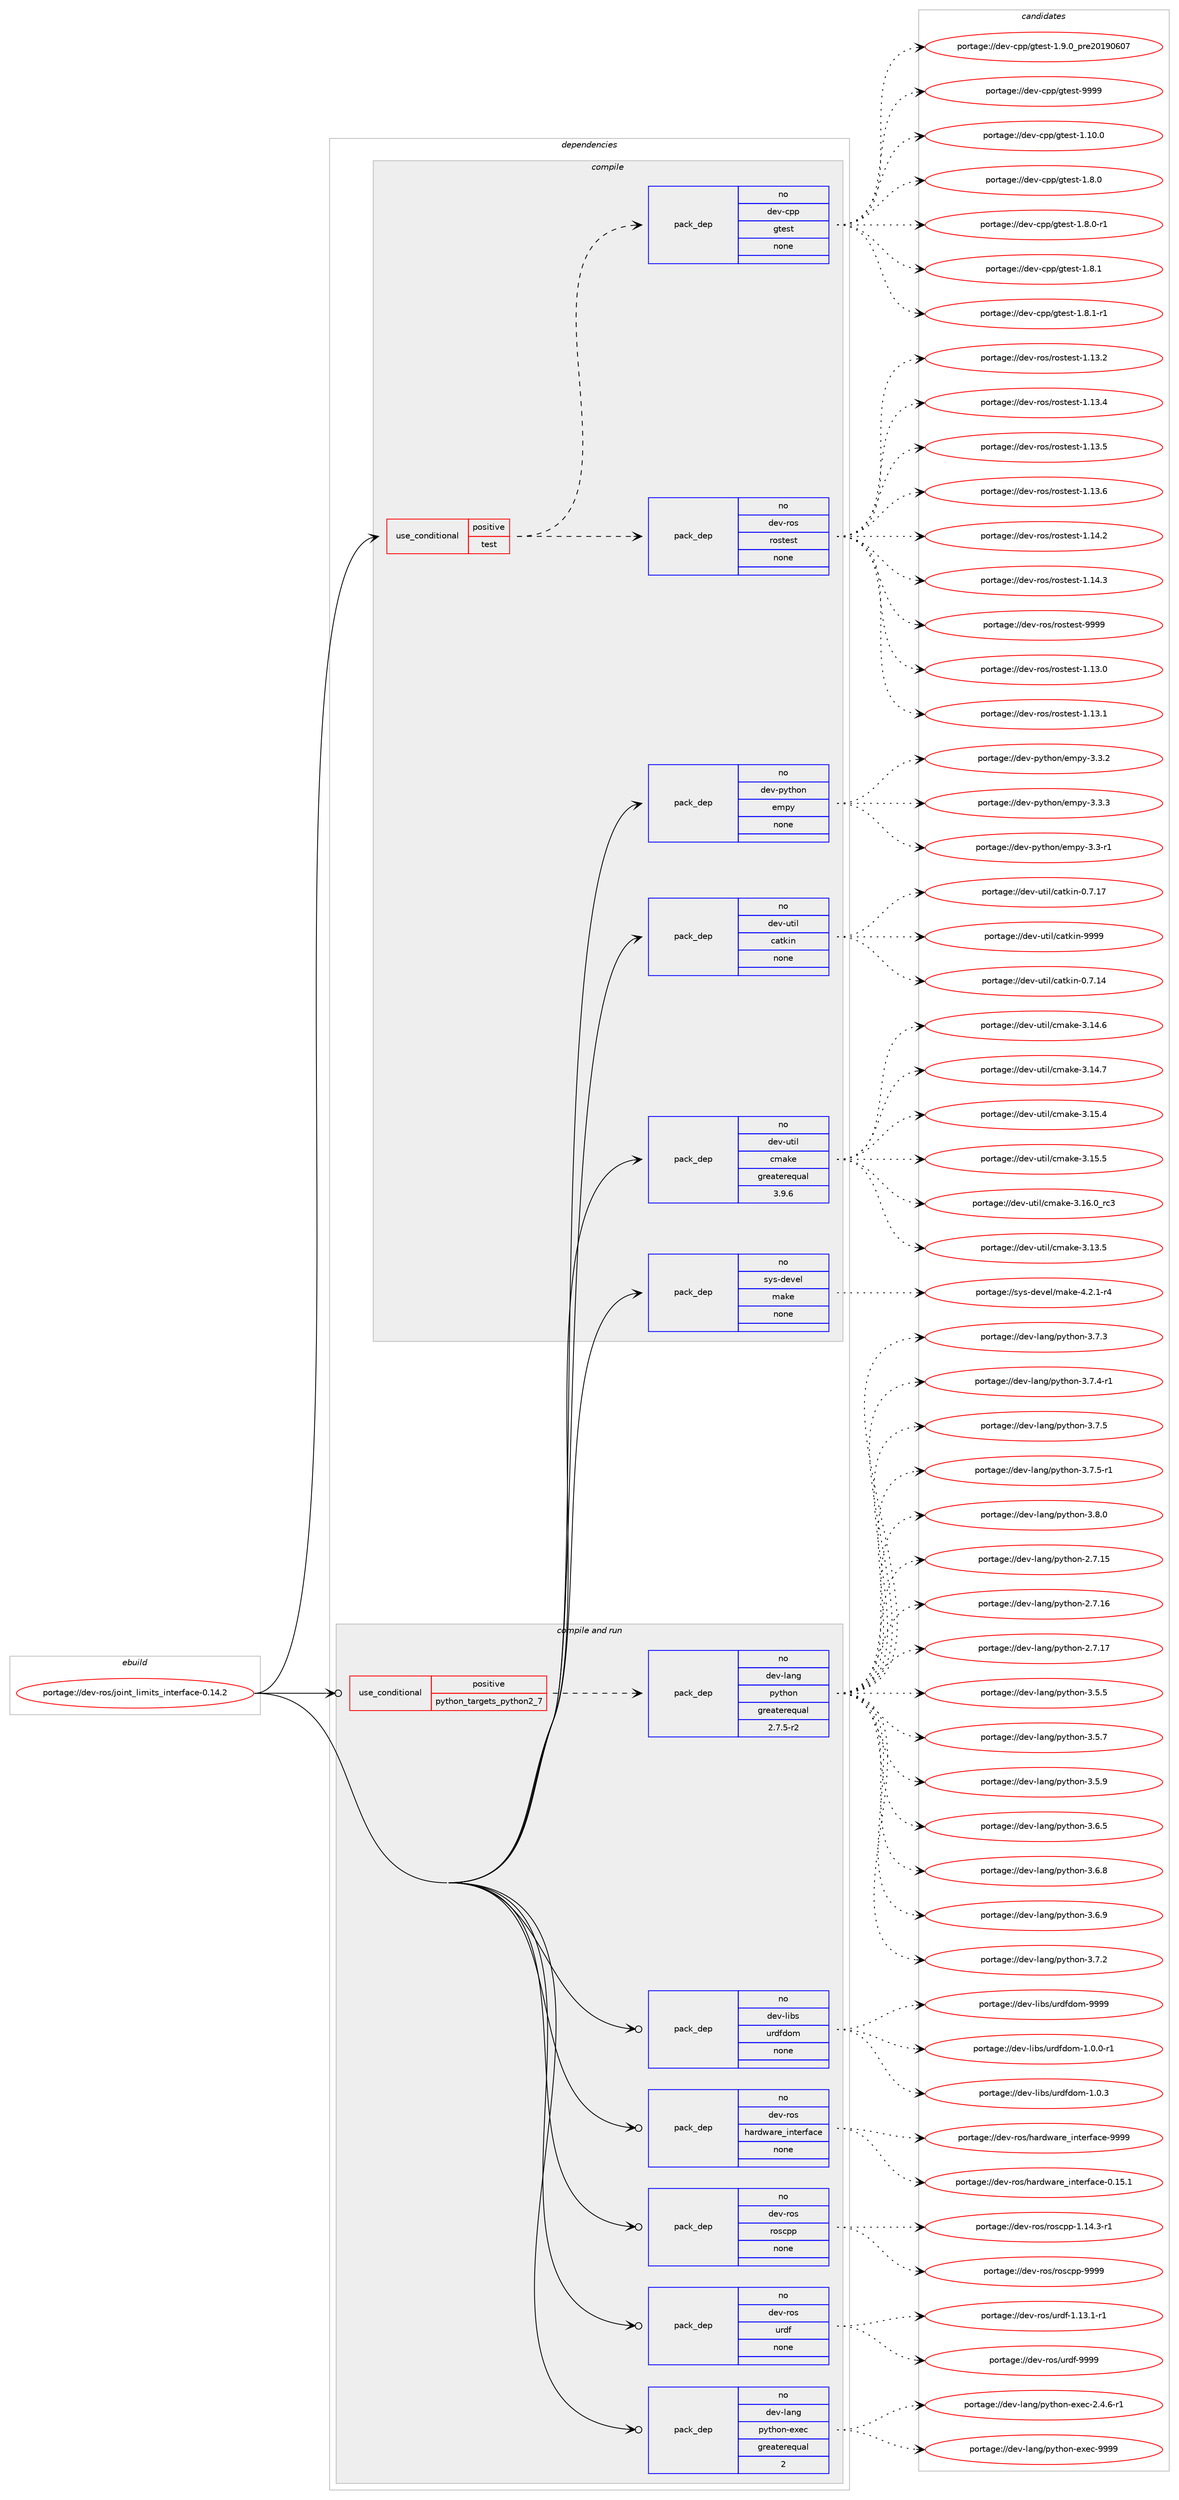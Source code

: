 digraph prolog {

# *************
# Graph options
# *************

newrank=true;
concentrate=true;
compound=true;
graph [rankdir=LR,fontname=Helvetica,fontsize=10,ranksep=1.5];#, ranksep=2.5, nodesep=0.2];
edge  [arrowhead=vee];
node  [fontname=Helvetica,fontsize=10];

# **********
# The ebuild
# **********

subgraph cluster_leftcol {
color=gray;
rank=same;
label=<<i>ebuild</i>>;
id [label="portage://dev-ros/joint_limits_interface-0.14.2", color=red, width=4, href="../dev-ros/joint_limits_interface-0.14.2.svg"];
}

# ****************
# The dependencies
# ****************

subgraph cluster_midcol {
color=gray;
label=<<i>dependencies</i>>;
subgraph cluster_compile {
fillcolor="#eeeeee";
style=filled;
label=<<i>compile</i>>;
subgraph cond42905 {
dependency189851 [label=<<TABLE BORDER="0" CELLBORDER="1" CELLSPACING="0" CELLPADDING="4"><TR><TD ROWSPAN="3" CELLPADDING="10">use_conditional</TD></TR><TR><TD>positive</TD></TR><TR><TD>test</TD></TR></TABLE>>, shape=none, color=red];
subgraph pack143518 {
dependency189852 [label=<<TABLE BORDER="0" CELLBORDER="1" CELLSPACING="0" CELLPADDING="4" WIDTH="220"><TR><TD ROWSPAN="6" CELLPADDING="30">pack_dep</TD></TR><TR><TD WIDTH="110">no</TD></TR><TR><TD>dev-ros</TD></TR><TR><TD>rostest</TD></TR><TR><TD>none</TD></TR><TR><TD></TD></TR></TABLE>>, shape=none, color=blue];
}
dependency189851:e -> dependency189852:w [weight=20,style="dashed",arrowhead="vee"];
subgraph pack143519 {
dependency189853 [label=<<TABLE BORDER="0" CELLBORDER="1" CELLSPACING="0" CELLPADDING="4" WIDTH="220"><TR><TD ROWSPAN="6" CELLPADDING="30">pack_dep</TD></TR><TR><TD WIDTH="110">no</TD></TR><TR><TD>dev-cpp</TD></TR><TR><TD>gtest</TD></TR><TR><TD>none</TD></TR><TR><TD></TD></TR></TABLE>>, shape=none, color=blue];
}
dependency189851:e -> dependency189853:w [weight=20,style="dashed",arrowhead="vee"];
}
id:e -> dependency189851:w [weight=20,style="solid",arrowhead="vee"];
subgraph pack143520 {
dependency189854 [label=<<TABLE BORDER="0" CELLBORDER="1" CELLSPACING="0" CELLPADDING="4" WIDTH="220"><TR><TD ROWSPAN="6" CELLPADDING="30">pack_dep</TD></TR><TR><TD WIDTH="110">no</TD></TR><TR><TD>dev-python</TD></TR><TR><TD>empy</TD></TR><TR><TD>none</TD></TR><TR><TD></TD></TR></TABLE>>, shape=none, color=blue];
}
id:e -> dependency189854:w [weight=20,style="solid",arrowhead="vee"];
subgraph pack143521 {
dependency189855 [label=<<TABLE BORDER="0" CELLBORDER="1" CELLSPACING="0" CELLPADDING="4" WIDTH="220"><TR><TD ROWSPAN="6" CELLPADDING="30">pack_dep</TD></TR><TR><TD WIDTH="110">no</TD></TR><TR><TD>dev-util</TD></TR><TR><TD>catkin</TD></TR><TR><TD>none</TD></TR><TR><TD></TD></TR></TABLE>>, shape=none, color=blue];
}
id:e -> dependency189855:w [weight=20,style="solid",arrowhead="vee"];
subgraph pack143522 {
dependency189856 [label=<<TABLE BORDER="0" CELLBORDER="1" CELLSPACING="0" CELLPADDING="4" WIDTH="220"><TR><TD ROWSPAN="6" CELLPADDING="30">pack_dep</TD></TR><TR><TD WIDTH="110">no</TD></TR><TR><TD>dev-util</TD></TR><TR><TD>cmake</TD></TR><TR><TD>greaterequal</TD></TR><TR><TD>3.9.6</TD></TR></TABLE>>, shape=none, color=blue];
}
id:e -> dependency189856:w [weight=20,style="solid",arrowhead="vee"];
subgraph pack143523 {
dependency189857 [label=<<TABLE BORDER="0" CELLBORDER="1" CELLSPACING="0" CELLPADDING="4" WIDTH="220"><TR><TD ROWSPAN="6" CELLPADDING="30">pack_dep</TD></TR><TR><TD WIDTH="110">no</TD></TR><TR><TD>sys-devel</TD></TR><TR><TD>make</TD></TR><TR><TD>none</TD></TR><TR><TD></TD></TR></TABLE>>, shape=none, color=blue];
}
id:e -> dependency189857:w [weight=20,style="solid",arrowhead="vee"];
}
subgraph cluster_compileandrun {
fillcolor="#eeeeee";
style=filled;
label=<<i>compile and run</i>>;
subgraph cond42906 {
dependency189858 [label=<<TABLE BORDER="0" CELLBORDER="1" CELLSPACING="0" CELLPADDING="4"><TR><TD ROWSPAN="3" CELLPADDING="10">use_conditional</TD></TR><TR><TD>positive</TD></TR><TR><TD>python_targets_python2_7</TD></TR></TABLE>>, shape=none, color=red];
subgraph pack143524 {
dependency189859 [label=<<TABLE BORDER="0" CELLBORDER="1" CELLSPACING="0" CELLPADDING="4" WIDTH="220"><TR><TD ROWSPAN="6" CELLPADDING="30">pack_dep</TD></TR><TR><TD WIDTH="110">no</TD></TR><TR><TD>dev-lang</TD></TR><TR><TD>python</TD></TR><TR><TD>greaterequal</TD></TR><TR><TD>2.7.5-r2</TD></TR></TABLE>>, shape=none, color=blue];
}
dependency189858:e -> dependency189859:w [weight=20,style="dashed",arrowhead="vee"];
}
id:e -> dependency189858:w [weight=20,style="solid",arrowhead="odotvee"];
subgraph pack143525 {
dependency189860 [label=<<TABLE BORDER="0" CELLBORDER="1" CELLSPACING="0" CELLPADDING="4" WIDTH="220"><TR><TD ROWSPAN="6" CELLPADDING="30">pack_dep</TD></TR><TR><TD WIDTH="110">no</TD></TR><TR><TD>dev-lang</TD></TR><TR><TD>python-exec</TD></TR><TR><TD>greaterequal</TD></TR><TR><TD>2</TD></TR></TABLE>>, shape=none, color=blue];
}
id:e -> dependency189860:w [weight=20,style="solid",arrowhead="odotvee"];
subgraph pack143526 {
dependency189861 [label=<<TABLE BORDER="0" CELLBORDER="1" CELLSPACING="0" CELLPADDING="4" WIDTH="220"><TR><TD ROWSPAN="6" CELLPADDING="30">pack_dep</TD></TR><TR><TD WIDTH="110">no</TD></TR><TR><TD>dev-libs</TD></TR><TR><TD>urdfdom</TD></TR><TR><TD>none</TD></TR><TR><TD></TD></TR></TABLE>>, shape=none, color=blue];
}
id:e -> dependency189861:w [weight=20,style="solid",arrowhead="odotvee"];
subgraph pack143527 {
dependency189862 [label=<<TABLE BORDER="0" CELLBORDER="1" CELLSPACING="0" CELLPADDING="4" WIDTH="220"><TR><TD ROWSPAN="6" CELLPADDING="30">pack_dep</TD></TR><TR><TD WIDTH="110">no</TD></TR><TR><TD>dev-ros</TD></TR><TR><TD>hardware_interface</TD></TR><TR><TD>none</TD></TR><TR><TD></TD></TR></TABLE>>, shape=none, color=blue];
}
id:e -> dependency189862:w [weight=20,style="solid",arrowhead="odotvee"];
subgraph pack143528 {
dependency189863 [label=<<TABLE BORDER="0" CELLBORDER="1" CELLSPACING="0" CELLPADDING="4" WIDTH="220"><TR><TD ROWSPAN="6" CELLPADDING="30">pack_dep</TD></TR><TR><TD WIDTH="110">no</TD></TR><TR><TD>dev-ros</TD></TR><TR><TD>roscpp</TD></TR><TR><TD>none</TD></TR><TR><TD></TD></TR></TABLE>>, shape=none, color=blue];
}
id:e -> dependency189863:w [weight=20,style="solid",arrowhead="odotvee"];
subgraph pack143529 {
dependency189864 [label=<<TABLE BORDER="0" CELLBORDER="1" CELLSPACING="0" CELLPADDING="4" WIDTH="220"><TR><TD ROWSPAN="6" CELLPADDING="30">pack_dep</TD></TR><TR><TD WIDTH="110">no</TD></TR><TR><TD>dev-ros</TD></TR><TR><TD>urdf</TD></TR><TR><TD>none</TD></TR><TR><TD></TD></TR></TABLE>>, shape=none, color=blue];
}
id:e -> dependency189864:w [weight=20,style="solid",arrowhead="odotvee"];
}
subgraph cluster_run {
fillcolor="#eeeeee";
style=filled;
label=<<i>run</i>>;
}
}

# **************
# The candidates
# **************

subgraph cluster_choices {
rank=same;
color=gray;
label=<<i>candidates</i>>;

subgraph choice143518 {
color=black;
nodesep=1;
choiceportage100101118451141111154711411111511610111511645494649514648 [label="portage://dev-ros/rostest-1.13.0", color=red, width=4,href="../dev-ros/rostest-1.13.0.svg"];
choiceportage100101118451141111154711411111511610111511645494649514649 [label="portage://dev-ros/rostest-1.13.1", color=red, width=4,href="../dev-ros/rostest-1.13.1.svg"];
choiceportage100101118451141111154711411111511610111511645494649514650 [label="portage://dev-ros/rostest-1.13.2", color=red, width=4,href="../dev-ros/rostest-1.13.2.svg"];
choiceportage100101118451141111154711411111511610111511645494649514652 [label="portage://dev-ros/rostest-1.13.4", color=red, width=4,href="../dev-ros/rostest-1.13.4.svg"];
choiceportage100101118451141111154711411111511610111511645494649514653 [label="portage://dev-ros/rostest-1.13.5", color=red, width=4,href="../dev-ros/rostest-1.13.5.svg"];
choiceportage100101118451141111154711411111511610111511645494649514654 [label="portage://dev-ros/rostest-1.13.6", color=red, width=4,href="../dev-ros/rostest-1.13.6.svg"];
choiceportage100101118451141111154711411111511610111511645494649524650 [label="portage://dev-ros/rostest-1.14.2", color=red, width=4,href="../dev-ros/rostest-1.14.2.svg"];
choiceportage100101118451141111154711411111511610111511645494649524651 [label="portage://dev-ros/rostest-1.14.3", color=red, width=4,href="../dev-ros/rostest-1.14.3.svg"];
choiceportage10010111845114111115471141111151161011151164557575757 [label="portage://dev-ros/rostest-9999", color=red, width=4,href="../dev-ros/rostest-9999.svg"];
dependency189852:e -> choiceportage100101118451141111154711411111511610111511645494649514648:w [style=dotted,weight="100"];
dependency189852:e -> choiceportage100101118451141111154711411111511610111511645494649514649:w [style=dotted,weight="100"];
dependency189852:e -> choiceportage100101118451141111154711411111511610111511645494649514650:w [style=dotted,weight="100"];
dependency189852:e -> choiceportage100101118451141111154711411111511610111511645494649514652:w [style=dotted,weight="100"];
dependency189852:e -> choiceportage100101118451141111154711411111511610111511645494649514653:w [style=dotted,weight="100"];
dependency189852:e -> choiceportage100101118451141111154711411111511610111511645494649514654:w [style=dotted,weight="100"];
dependency189852:e -> choiceportage100101118451141111154711411111511610111511645494649524650:w [style=dotted,weight="100"];
dependency189852:e -> choiceportage100101118451141111154711411111511610111511645494649524651:w [style=dotted,weight="100"];
dependency189852:e -> choiceportage10010111845114111115471141111151161011151164557575757:w [style=dotted,weight="100"];
}
subgraph choice143519 {
color=black;
nodesep=1;
choiceportage10010111845991121124710311610111511645494649484648 [label="portage://dev-cpp/gtest-1.10.0", color=red, width=4,href="../dev-cpp/gtest-1.10.0.svg"];
choiceportage100101118459911211247103116101115116454946564648 [label="portage://dev-cpp/gtest-1.8.0", color=red, width=4,href="../dev-cpp/gtest-1.8.0.svg"];
choiceportage1001011184599112112471031161011151164549465646484511449 [label="portage://dev-cpp/gtest-1.8.0-r1", color=red, width=4,href="../dev-cpp/gtest-1.8.0-r1.svg"];
choiceportage100101118459911211247103116101115116454946564649 [label="portage://dev-cpp/gtest-1.8.1", color=red, width=4,href="../dev-cpp/gtest-1.8.1.svg"];
choiceportage1001011184599112112471031161011151164549465646494511449 [label="portage://dev-cpp/gtest-1.8.1-r1", color=red, width=4,href="../dev-cpp/gtest-1.8.1-r1.svg"];
choiceportage100101118459911211247103116101115116454946574648951121141015048495748544855 [label="portage://dev-cpp/gtest-1.9.0_pre20190607", color=red, width=4,href="../dev-cpp/gtest-1.9.0_pre20190607.svg"];
choiceportage1001011184599112112471031161011151164557575757 [label="portage://dev-cpp/gtest-9999", color=red, width=4,href="../dev-cpp/gtest-9999.svg"];
dependency189853:e -> choiceportage10010111845991121124710311610111511645494649484648:w [style=dotted,weight="100"];
dependency189853:e -> choiceportage100101118459911211247103116101115116454946564648:w [style=dotted,weight="100"];
dependency189853:e -> choiceportage1001011184599112112471031161011151164549465646484511449:w [style=dotted,weight="100"];
dependency189853:e -> choiceportage100101118459911211247103116101115116454946564649:w [style=dotted,weight="100"];
dependency189853:e -> choiceportage1001011184599112112471031161011151164549465646494511449:w [style=dotted,weight="100"];
dependency189853:e -> choiceportage100101118459911211247103116101115116454946574648951121141015048495748544855:w [style=dotted,weight="100"];
dependency189853:e -> choiceportage1001011184599112112471031161011151164557575757:w [style=dotted,weight="100"];
}
subgraph choice143520 {
color=black;
nodesep=1;
choiceportage1001011184511212111610411111047101109112121455146514511449 [label="portage://dev-python/empy-3.3-r1", color=red, width=4,href="../dev-python/empy-3.3-r1.svg"];
choiceportage1001011184511212111610411111047101109112121455146514650 [label="portage://dev-python/empy-3.3.2", color=red, width=4,href="../dev-python/empy-3.3.2.svg"];
choiceportage1001011184511212111610411111047101109112121455146514651 [label="portage://dev-python/empy-3.3.3", color=red, width=4,href="../dev-python/empy-3.3.3.svg"];
dependency189854:e -> choiceportage1001011184511212111610411111047101109112121455146514511449:w [style=dotted,weight="100"];
dependency189854:e -> choiceportage1001011184511212111610411111047101109112121455146514650:w [style=dotted,weight="100"];
dependency189854:e -> choiceportage1001011184511212111610411111047101109112121455146514651:w [style=dotted,weight="100"];
}
subgraph choice143521 {
color=black;
nodesep=1;
choiceportage1001011184511711610510847999711610710511045484655464952 [label="portage://dev-util/catkin-0.7.14", color=red, width=4,href="../dev-util/catkin-0.7.14.svg"];
choiceportage1001011184511711610510847999711610710511045484655464955 [label="portage://dev-util/catkin-0.7.17", color=red, width=4,href="../dev-util/catkin-0.7.17.svg"];
choiceportage100101118451171161051084799971161071051104557575757 [label="portage://dev-util/catkin-9999", color=red, width=4,href="../dev-util/catkin-9999.svg"];
dependency189855:e -> choiceportage1001011184511711610510847999711610710511045484655464952:w [style=dotted,weight="100"];
dependency189855:e -> choiceportage1001011184511711610510847999711610710511045484655464955:w [style=dotted,weight="100"];
dependency189855:e -> choiceportage100101118451171161051084799971161071051104557575757:w [style=dotted,weight="100"];
}
subgraph choice143522 {
color=black;
nodesep=1;
choiceportage1001011184511711610510847991099710710145514649514653 [label="portage://dev-util/cmake-3.13.5", color=red, width=4,href="../dev-util/cmake-3.13.5.svg"];
choiceportage1001011184511711610510847991099710710145514649524654 [label="portage://dev-util/cmake-3.14.6", color=red, width=4,href="../dev-util/cmake-3.14.6.svg"];
choiceportage1001011184511711610510847991099710710145514649524655 [label="portage://dev-util/cmake-3.14.7", color=red, width=4,href="../dev-util/cmake-3.14.7.svg"];
choiceportage1001011184511711610510847991099710710145514649534652 [label="portage://dev-util/cmake-3.15.4", color=red, width=4,href="../dev-util/cmake-3.15.4.svg"];
choiceportage1001011184511711610510847991099710710145514649534653 [label="portage://dev-util/cmake-3.15.5", color=red, width=4,href="../dev-util/cmake-3.15.5.svg"];
choiceportage1001011184511711610510847991099710710145514649544648951149951 [label="portage://dev-util/cmake-3.16.0_rc3", color=red, width=4,href="../dev-util/cmake-3.16.0_rc3.svg"];
dependency189856:e -> choiceportage1001011184511711610510847991099710710145514649514653:w [style=dotted,weight="100"];
dependency189856:e -> choiceportage1001011184511711610510847991099710710145514649524654:w [style=dotted,weight="100"];
dependency189856:e -> choiceportage1001011184511711610510847991099710710145514649524655:w [style=dotted,weight="100"];
dependency189856:e -> choiceportage1001011184511711610510847991099710710145514649534652:w [style=dotted,weight="100"];
dependency189856:e -> choiceportage1001011184511711610510847991099710710145514649534653:w [style=dotted,weight="100"];
dependency189856:e -> choiceportage1001011184511711610510847991099710710145514649544648951149951:w [style=dotted,weight="100"];
}
subgraph choice143523 {
color=black;
nodesep=1;
choiceportage1151211154510010111810110847109971071014552465046494511452 [label="portage://sys-devel/make-4.2.1-r4", color=red, width=4,href="../sys-devel/make-4.2.1-r4.svg"];
dependency189857:e -> choiceportage1151211154510010111810110847109971071014552465046494511452:w [style=dotted,weight="100"];
}
subgraph choice143524 {
color=black;
nodesep=1;
choiceportage10010111845108971101034711212111610411111045504655464953 [label="portage://dev-lang/python-2.7.15", color=red, width=4,href="../dev-lang/python-2.7.15.svg"];
choiceportage10010111845108971101034711212111610411111045504655464954 [label="portage://dev-lang/python-2.7.16", color=red, width=4,href="../dev-lang/python-2.7.16.svg"];
choiceportage10010111845108971101034711212111610411111045504655464955 [label="portage://dev-lang/python-2.7.17", color=red, width=4,href="../dev-lang/python-2.7.17.svg"];
choiceportage100101118451089711010347112121116104111110455146534653 [label="portage://dev-lang/python-3.5.5", color=red, width=4,href="../dev-lang/python-3.5.5.svg"];
choiceportage100101118451089711010347112121116104111110455146534655 [label="portage://dev-lang/python-3.5.7", color=red, width=4,href="../dev-lang/python-3.5.7.svg"];
choiceportage100101118451089711010347112121116104111110455146534657 [label="portage://dev-lang/python-3.5.9", color=red, width=4,href="../dev-lang/python-3.5.9.svg"];
choiceportage100101118451089711010347112121116104111110455146544653 [label="portage://dev-lang/python-3.6.5", color=red, width=4,href="../dev-lang/python-3.6.5.svg"];
choiceportage100101118451089711010347112121116104111110455146544656 [label="portage://dev-lang/python-3.6.8", color=red, width=4,href="../dev-lang/python-3.6.8.svg"];
choiceportage100101118451089711010347112121116104111110455146544657 [label="portage://dev-lang/python-3.6.9", color=red, width=4,href="../dev-lang/python-3.6.9.svg"];
choiceportage100101118451089711010347112121116104111110455146554650 [label="portage://dev-lang/python-3.7.2", color=red, width=4,href="../dev-lang/python-3.7.2.svg"];
choiceportage100101118451089711010347112121116104111110455146554651 [label="portage://dev-lang/python-3.7.3", color=red, width=4,href="../dev-lang/python-3.7.3.svg"];
choiceportage1001011184510897110103471121211161041111104551465546524511449 [label="portage://dev-lang/python-3.7.4-r1", color=red, width=4,href="../dev-lang/python-3.7.4-r1.svg"];
choiceportage100101118451089711010347112121116104111110455146554653 [label="portage://dev-lang/python-3.7.5", color=red, width=4,href="../dev-lang/python-3.7.5.svg"];
choiceportage1001011184510897110103471121211161041111104551465546534511449 [label="portage://dev-lang/python-3.7.5-r1", color=red, width=4,href="../dev-lang/python-3.7.5-r1.svg"];
choiceportage100101118451089711010347112121116104111110455146564648 [label="portage://dev-lang/python-3.8.0", color=red, width=4,href="../dev-lang/python-3.8.0.svg"];
dependency189859:e -> choiceportage10010111845108971101034711212111610411111045504655464953:w [style=dotted,weight="100"];
dependency189859:e -> choiceportage10010111845108971101034711212111610411111045504655464954:w [style=dotted,weight="100"];
dependency189859:e -> choiceportage10010111845108971101034711212111610411111045504655464955:w [style=dotted,weight="100"];
dependency189859:e -> choiceportage100101118451089711010347112121116104111110455146534653:w [style=dotted,weight="100"];
dependency189859:e -> choiceportage100101118451089711010347112121116104111110455146534655:w [style=dotted,weight="100"];
dependency189859:e -> choiceportage100101118451089711010347112121116104111110455146534657:w [style=dotted,weight="100"];
dependency189859:e -> choiceportage100101118451089711010347112121116104111110455146544653:w [style=dotted,weight="100"];
dependency189859:e -> choiceportage100101118451089711010347112121116104111110455146544656:w [style=dotted,weight="100"];
dependency189859:e -> choiceportage100101118451089711010347112121116104111110455146544657:w [style=dotted,weight="100"];
dependency189859:e -> choiceportage100101118451089711010347112121116104111110455146554650:w [style=dotted,weight="100"];
dependency189859:e -> choiceportage100101118451089711010347112121116104111110455146554651:w [style=dotted,weight="100"];
dependency189859:e -> choiceportage1001011184510897110103471121211161041111104551465546524511449:w [style=dotted,weight="100"];
dependency189859:e -> choiceportage100101118451089711010347112121116104111110455146554653:w [style=dotted,weight="100"];
dependency189859:e -> choiceportage1001011184510897110103471121211161041111104551465546534511449:w [style=dotted,weight="100"];
dependency189859:e -> choiceportage100101118451089711010347112121116104111110455146564648:w [style=dotted,weight="100"];
}
subgraph choice143525 {
color=black;
nodesep=1;
choiceportage10010111845108971101034711212111610411111045101120101994550465246544511449 [label="portage://dev-lang/python-exec-2.4.6-r1", color=red, width=4,href="../dev-lang/python-exec-2.4.6-r1.svg"];
choiceportage10010111845108971101034711212111610411111045101120101994557575757 [label="portage://dev-lang/python-exec-9999", color=red, width=4,href="../dev-lang/python-exec-9999.svg"];
dependency189860:e -> choiceportage10010111845108971101034711212111610411111045101120101994550465246544511449:w [style=dotted,weight="100"];
dependency189860:e -> choiceportage10010111845108971101034711212111610411111045101120101994557575757:w [style=dotted,weight="100"];
}
subgraph choice143526 {
color=black;
nodesep=1;
choiceportage1001011184510810598115471171141001021001111094549464846484511449 [label="portage://dev-libs/urdfdom-1.0.0-r1", color=red, width=4,href="../dev-libs/urdfdom-1.0.0-r1.svg"];
choiceportage100101118451081059811547117114100102100111109454946484651 [label="portage://dev-libs/urdfdom-1.0.3", color=red, width=4,href="../dev-libs/urdfdom-1.0.3.svg"];
choiceportage1001011184510810598115471171141001021001111094557575757 [label="portage://dev-libs/urdfdom-9999", color=red, width=4,href="../dev-libs/urdfdom-9999.svg"];
dependency189861:e -> choiceportage1001011184510810598115471171141001021001111094549464846484511449:w [style=dotted,weight="100"];
dependency189861:e -> choiceportage100101118451081059811547117114100102100111109454946484651:w [style=dotted,weight="100"];
dependency189861:e -> choiceportage1001011184510810598115471171141001021001111094557575757:w [style=dotted,weight="100"];
}
subgraph choice143527 {
color=black;
nodesep=1;
choiceportage1001011184511411111547104971141001199711410195105110116101114102979910145484649534649 [label="portage://dev-ros/hardware_interface-0.15.1", color=red, width=4,href="../dev-ros/hardware_interface-0.15.1.svg"];
choiceportage100101118451141111154710497114100119971141019510511011610111410297991014557575757 [label="portage://dev-ros/hardware_interface-9999", color=red, width=4,href="../dev-ros/hardware_interface-9999.svg"];
dependency189862:e -> choiceportage1001011184511411111547104971141001199711410195105110116101114102979910145484649534649:w [style=dotted,weight="100"];
dependency189862:e -> choiceportage100101118451141111154710497114100119971141019510511011610111410297991014557575757:w [style=dotted,weight="100"];
}
subgraph choice143528 {
color=black;
nodesep=1;
choiceportage100101118451141111154711411111599112112454946495246514511449 [label="portage://dev-ros/roscpp-1.14.3-r1", color=red, width=4,href="../dev-ros/roscpp-1.14.3-r1.svg"];
choiceportage1001011184511411111547114111115991121124557575757 [label="portage://dev-ros/roscpp-9999", color=red, width=4,href="../dev-ros/roscpp-9999.svg"];
dependency189863:e -> choiceportage100101118451141111154711411111599112112454946495246514511449:w [style=dotted,weight="100"];
dependency189863:e -> choiceportage1001011184511411111547114111115991121124557575757:w [style=dotted,weight="100"];
}
subgraph choice143529 {
color=black;
nodesep=1;
choiceportage1001011184511411111547117114100102454946495146494511449 [label="portage://dev-ros/urdf-1.13.1-r1", color=red, width=4,href="../dev-ros/urdf-1.13.1-r1.svg"];
choiceportage10010111845114111115471171141001024557575757 [label="portage://dev-ros/urdf-9999", color=red, width=4,href="../dev-ros/urdf-9999.svg"];
dependency189864:e -> choiceportage1001011184511411111547117114100102454946495146494511449:w [style=dotted,weight="100"];
dependency189864:e -> choiceportage10010111845114111115471171141001024557575757:w [style=dotted,weight="100"];
}
}

}
